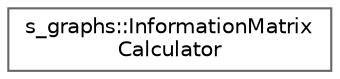 digraph "Graphical Class Hierarchy"
{
 // LATEX_PDF_SIZE
  bgcolor="transparent";
  edge [fontname=Helvetica,fontsize=10,labelfontname=Helvetica,labelfontsize=10];
  node [fontname=Helvetica,fontsize=10,shape=box,height=0.2,width=0.4];
  rankdir="LR";
  Node0 [label="s_graphs::InformationMatrix\lCalculator",height=0.2,width=0.4,color="grey40", fillcolor="white", style="filled",URL="$classs__graphs_1_1InformationMatrixCalculator.html",tooltip=" "];
}
